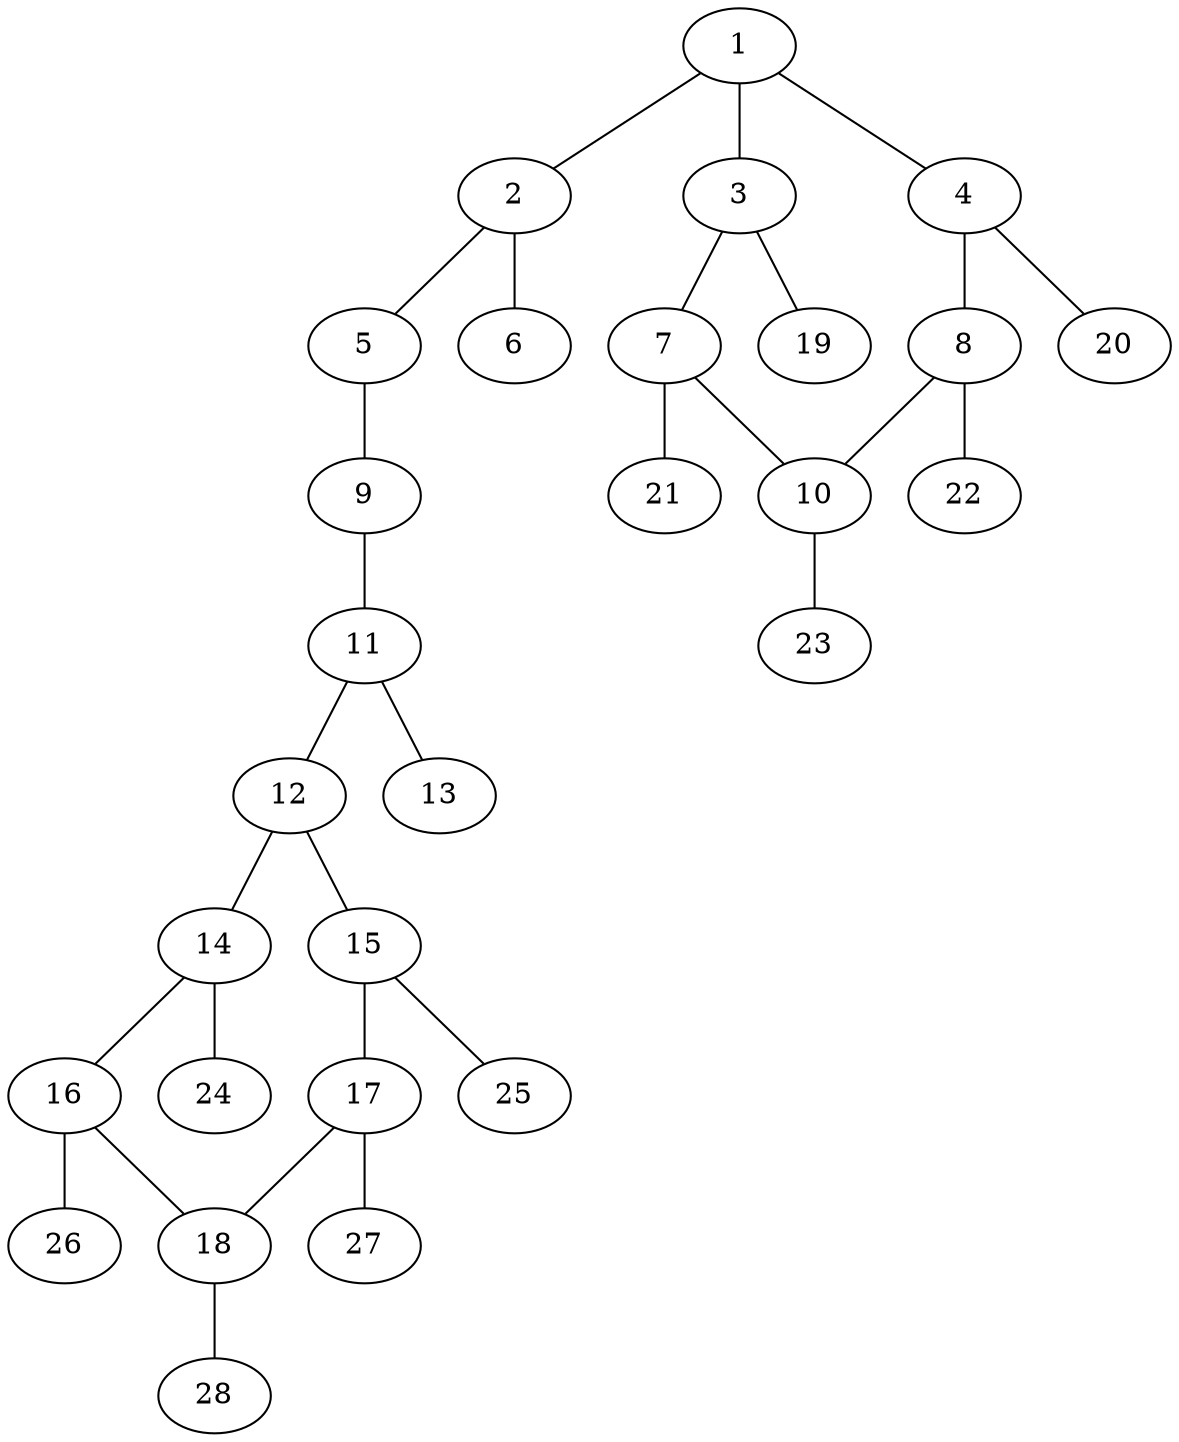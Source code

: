 graph molecule_2119 {
	1	 [chem=C];
	2	 [chem=C];
	1 -- 2	 [valence=1];
	3	 [chem=C];
	1 -- 3	 [valence=2];
	4	 [chem=C];
	1 -- 4	 [valence=1];
	5	 [chem=O];
	2 -- 5	 [valence=1];
	6	 [chem=O];
	2 -- 6	 [valence=2];
	7	 [chem=C];
	3 -- 7	 [valence=1];
	19	 [chem=H];
	3 -- 19	 [valence=1];
	8	 [chem=C];
	4 -- 8	 [valence=2];
	20	 [chem=H];
	4 -- 20	 [valence=1];
	9	 [chem=O];
	5 -- 9	 [valence=1];
	10	 [chem=C];
	7 -- 10	 [valence=2];
	21	 [chem=H];
	7 -- 21	 [valence=1];
	8 -- 10	 [valence=1];
	22	 [chem=H];
	8 -- 22	 [valence=1];
	11	 [chem=C];
	9 -- 11	 [valence=1];
	23	 [chem=H];
	10 -- 23	 [valence=1];
	12	 [chem=C];
	11 -- 12	 [valence=1];
	13	 [chem=O];
	11 -- 13	 [valence=2];
	14	 [chem=C];
	12 -- 14	 [valence=2];
	15	 [chem=C];
	12 -- 15	 [valence=1];
	16	 [chem=C];
	14 -- 16	 [valence=1];
	24	 [chem=H];
	14 -- 24	 [valence=1];
	17	 [chem=C];
	15 -- 17	 [valence=2];
	25	 [chem=H];
	15 -- 25	 [valence=1];
	18	 [chem=C];
	16 -- 18	 [valence=2];
	26	 [chem=H];
	16 -- 26	 [valence=1];
	17 -- 18	 [valence=1];
	27	 [chem=H];
	17 -- 27	 [valence=1];
	28	 [chem=H];
	18 -- 28	 [valence=1];
}
